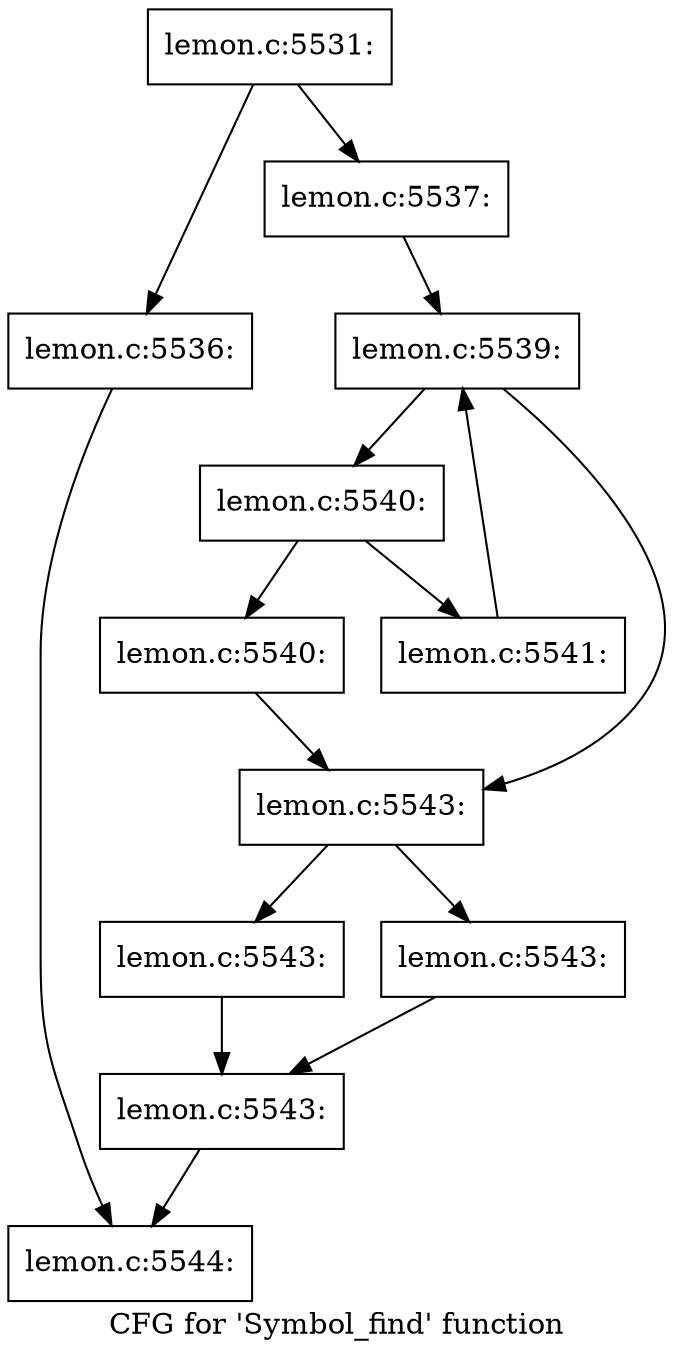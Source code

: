 digraph "CFG for 'Symbol_find' function" {
	label="CFG for 'Symbol_find' function";

	Node0x5625656a8090 [shape=record,label="{lemon.c:5531:}"];
	Node0x5625656a8090 -> Node0x5625656b5c30;
	Node0x5625656a8090 -> Node0x5625656b5c80;
	Node0x5625656b5c30 [shape=record,label="{lemon.c:5536:}"];
	Node0x5625656b5c30 -> Node0x5625656a81a0;
	Node0x5625656b5c80 [shape=record,label="{lemon.c:5537:}"];
	Node0x5625656b5c80 -> Node0x5625656b6b40;
	Node0x5625656b6b40 [shape=record,label="{lemon.c:5539:}"];
	Node0x5625656b6b40 -> Node0x5625656b6e20;
	Node0x5625656b6b40 -> Node0x5625656b6ca0;
	Node0x5625656b6e20 [shape=record,label="{lemon.c:5540:}"];
	Node0x5625656b6e20 -> Node0x5625656b7030;
	Node0x5625656b6e20 -> Node0x5625656b7080;
	Node0x5625656b7030 [shape=record,label="{lemon.c:5540:}"];
	Node0x5625656b7030 -> Node0x5625656b6ca0;
	Node0x5625656b7080 [shape=record,label="{lemon.c:5541:}"];
	Node0x5625656b7080 -> Node0x5625656b6b40;
	Node0x5625656b6ca0 [shape=record,label="{lemon.c:5543:}"];
	Node0x5625656b6ca0 -> Node0x562565497bc0;
	Node0x5625656b6ca0 -> Node0x562565497c10;
	Node0x562565497bc0 [shape=record,label="{lemon.c:5543:}"];
	Node0x562565497bc0 -> Node0x562565497c60;
	Node0x562565497c10 [shape=record,label="{lemon.c:5543:}"];
	Node0x562565497c10 -> Node0x562565497c60;
	Node0x562565497c60 [shape=record,label="{lemon.c:5543:}"];
	Node0x562565497c60 -> Node0x5625656a81a0;
	Node0x5625656a81a0 [shape=record,label="{lemon.c:5544:}"];
}
